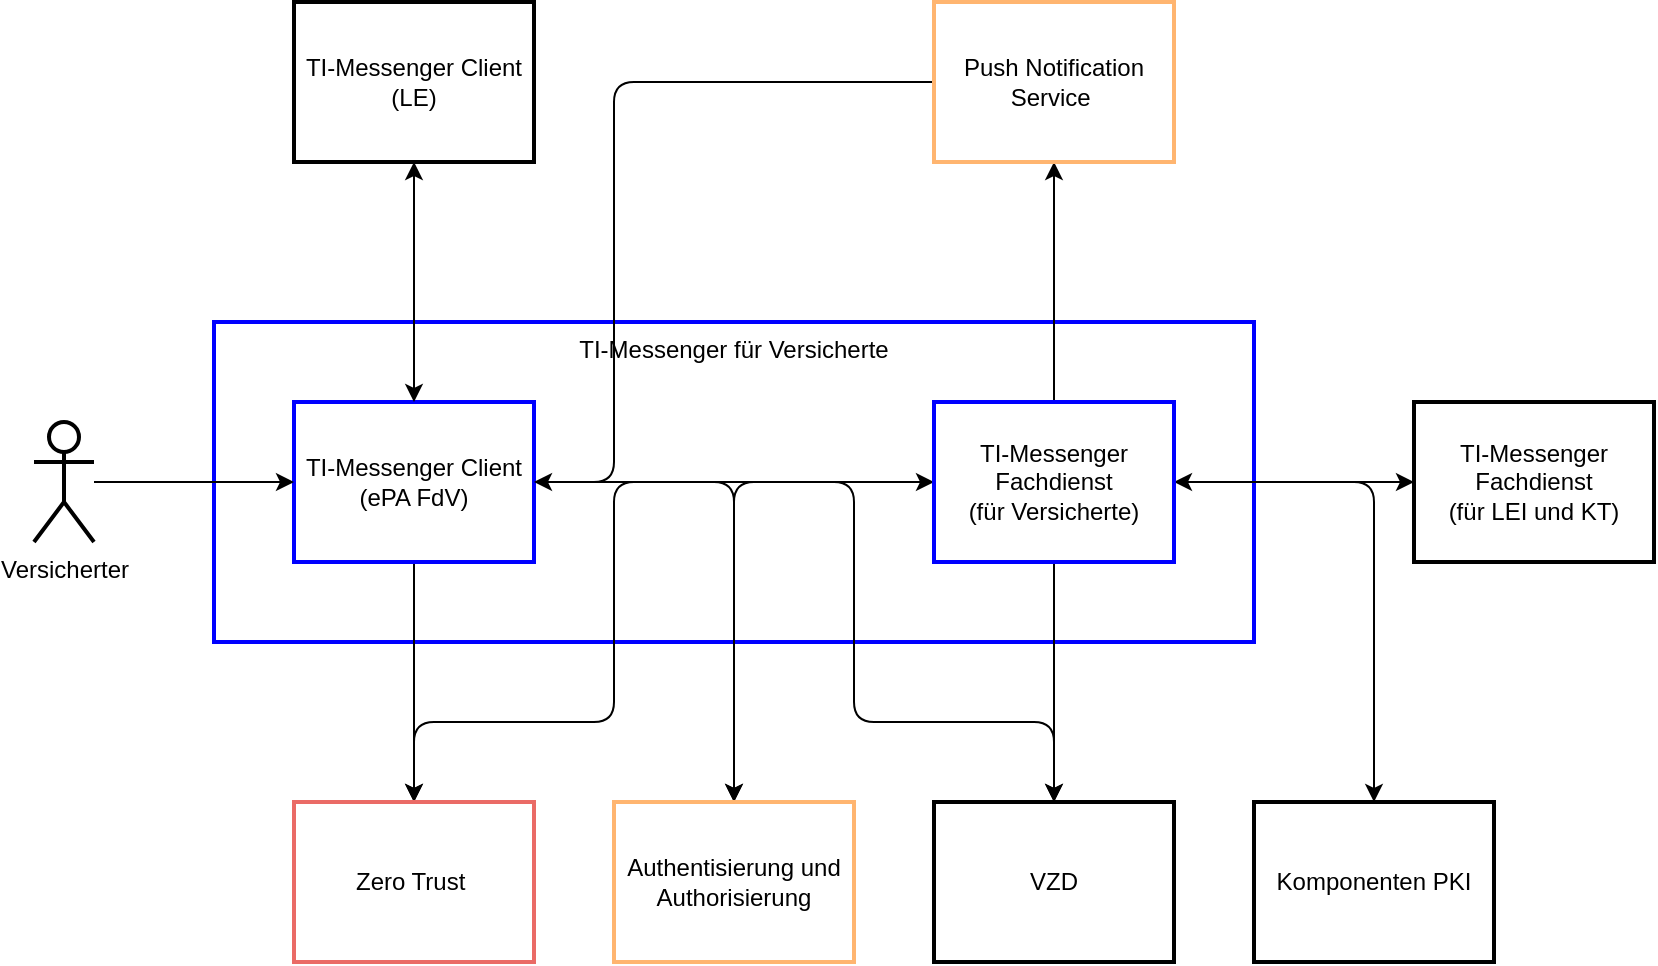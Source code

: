 <mxfile>
    <diagram name="Overview" id="gc1YbI-Wx7_Q_iwZn_eA">
        <mxGraphModel dx="1553" dy="1373" grid="1" gridSize="10" guides="1" tooltips="1" connect="1" arrows="1" fold="1" page="1" pageScale="1" pageWidth="1169" pageHeight="827" math="0" shadow="0">
            <root>
                <mxCell id="0"/>
                <mxCell id="1" parent="0"/>
                <mxCell id="ejHJoWQ4-AMJ1VvW92XO-1" value="TI-Messenger für Versicherte" style="rounded=0;whiteSpace=wrap;html=1;verticalAlign=top;strokeColor=#0000FF;strokeWidth=2;" parent="1" vertex="1">
                    <mxGeometry x="120" y="120" width="520" height="160" as="geometry"/>
                </mxCell>
                <mxCell id="ejHJoWQ4-AMJ1VvW92XO-7" style="edgeStyle=orthogonalEdgeStyle;rounded=0;orthogonalLoop=1;jettySize=auto;html=1;entryX=0;entryY=0.5;entryDx=0;entryDy=0;" parent="1" source="yt_74iejyjVCjCeiJqDR-1" target="yt_74iejyjVCjCeiJqDR-2" edge="1">
                    <mxGeometry relative="1" as="geometry"/>
                </mxCell>
                <mxCell id="ejHJoWQ4-AMJ1VvW92XO-9" style="edgeStyle=orthogonalEdgeStyle;rounded=0;orthogonalLoop=1;jettySize=auto;html=1;entryX=0.5;entryY=0;entryDx=0;entryDy=0;" parent="1" source="yt_74iejyjVCjCeiJqDR-1" target="yt_74iejyjVCjCeiJqDR-5" edge="1">
                    <mxGeometry relative="1" as="geometry"/>
                </mxCell>
                <mxCell id="ejHJoWQ4-AMJ1VvW92XO-10" style="edgeStyle=orthogonalEdgeStyle;rounded=1;orthogonalLoop=1;jettySize=auto;html=1;entryX=0.5;entryY=0;entryDx=0;entryDy=0;" parent="1" source="yt_74iejyjVCjCeiJqDR-1" target="ejHJoWQ4-AMJ1VvW92XO-3" edge="1">
                    <mxGeometry relative="1" as="geometry">
                        <Array as="points">
                            <mxPoint x="440" y="200"/>
                            <mxPoint x="440" y="320"/>
                            <mxPoint x="540" y="320"/>
                        </Array>
                    </mxGeometry>
                </mxCell>
                <mxCell id="ejHJoWQ4-AMJ1VvW92XO-11" style="edgeStyle=orthogonalEdgeStyle;rounded=1;orthogonalLoop=1;jettySize=auto;html=1;entryX=0.5;entryY=0;entryDx=0;entryDy=0;" parent="1" source="yt_74iejyjVCjCeiJqDR-1" target="ejHJoWQ4-AMJ1VvW92XO-2" edge="1">
                    <mxGeometry relative="1" as="geometry"/>
                </mxCell>
                <mxCell id="yt_74iejyjVCjCeiJqDR-1" value="TI-Messenger Client&lt;br&gt;(ePA FdV)" style="rounded=0;whiteSpace=wrap;html=1;strokeColor=#0000FF;strokeWidth=2;" parent="1" vertex="1">
                    <mxGeometry x="160" y="160" width="120" height="80" as="geometry"/>
                </mxCell>
                <mxCell id="ejHJoWQ4-AMJ1VvW92XO-8" style="edgeStyle=orthogonalEdgeStyle;rounded=0;orthogonalLoop=1;jettySize=auto;html=1;entryX=0;entryY=0.5;entryDx=0;entryDy=0;startArrow=classic;startFill=1;" parent="1" source="yt_74iejyjVCjCeiJqDR-2" target="ejHJoWQ4-AMJ1VvW92XO-6" edge="1">
                    <mxGeometry relative="1" as="geometry"/>
                </mxCell>
                <mxCell id="ejHJoWQ4-AMJ1VvW92XO-12" style="edgeStyle=orthogonalEdgeStyle;rounded=1;orthogonalLoop=1;jettySize=auto;html=1;entryX=0.5;entryY=0;entryDx=0;entryDy=0;" parent="1" source="yt_74iejyjVCjCeiJqDR-2" target="ejHJoWQ4-AMJ1VvW92XO-4" edge="1">
                    <mxGeometry relative="1" as="geometry"/>
                </mxCell>
                <mxCell id="ejHJoWQ4-AMJ1VvW92XO-14" style="edgeStyle=orthogonalEdgeStyle;rounded=0;orthogonalLoop=1;jettySize=auto;html=1;entryX=0.5;entryY=0;entryDx=0;entryDy=0;" parent="1" source="yt_74iejyjVCjCeiJqDR-2" target="ejHJoWQ4-AMJ1VvW92XO-3" edge="1">
                    <mxGeometry relative="1" as="geometry"/>
                </mxCell>
                <mxCell id="ejHJoWQ4-AMJ1VvW92XO-15" style="edgeStyle=orthogonalEdgeStyle;rounded=1;orthogonalLoop=1;jettySize=auto;html=1;entryX=0.5;entryY=0;entryDx=0;entryDy=0;" parent="1" source="yt_74iejyjVCjCeiJqDR-2" target="ejHJoWQ4-AMJ1VvW92XO-2" edge="1">
                    <mxGeometry relative="1" as="geometry"/>
                </mxCell>
                <mxCell id="ejHJoWQ4-AMJ1VvW92XO-17" style="edgeStyle=orthogonalEdgeStyle;rounded=0;orthogonalLoop=1;jettySize=auto;html=1;entryX=0.5;entryY=1;entryDx=0;entryDy=0;" parent="1" source="yt_74iejyjVCjCeiJqDR-2" target="ejHJoWQ4-AMJ1VvW92XO-16" edge="1">
                    <mxGeometry relative="1" as="geometry"/>
                </mxCell>
                <mxCell id="ejHJoWQ4-AMJ1VvW92XO-21" style="edgeStyle=orthogonalEdgeStyle;rounded=1;orthogonalLoop=1;jettySize=auto;html=1;entryX=0.5;entryY=0;entryDx=0;entryDy=0;" parent="1" source="yt_74iejyjVCjCeiJqDR-2" target="yt_74iejyjVCjCeiJqDR-5" edge="1">
                    <mxGeometry relative="1" as="geometry">
                        <Array as="points">
                            <mxPoint x="320" y="200"/>
                            <mxPoint x="320" y="320"/>
                            <mxPoint x="220" y="320"/>
                        </Array>
                    </mxGeometry>
                </mxCell>
                <mxCell id="yt_74iejyjVCjCeiJqDR-2" value="TI-Messenger Fachdienst&lt;br&gt;(für Versicherte)" style="rounded=0;whiteSpace=wrap;html=1;strokeColor=#0000FF;strokeWidth=2;" parent="1" vertex="1">
                    <mxGeometry x="480" y="160" width="120" height="80" as="geometry"/>
                </mxCell>
                <mxCell id="ejHJoWQ4-AMJ1VvW92XO-13" style="edgeStyle=orthogonalEdgeStyle;rounded=0;orthogonalLoop=1;jettySize=auto;html=1;" parent="1" source="yt_74iejyjVCjCeiJqDR-3" target="yt_74iejyjVCjCeiJqDR-1" edge="1">
                    <mxGeometry relative="1" as="geometry"/>
                </mxCell>
                <mxCell id="yt_74iejyjVCjCeiJqDR-3" value="Versicherter" style="shape=umlActor;verticalLabelPosition=bottom;verticalAlign=top;html=1;outlineConnect=0;strokeWidth=2;" parent="1" vertex="1">
                    <mxGeometry x="30" y="170" width="30" height="60" as="geometry"/>
                </mxCell>
                <mxCell id="yt_74iejyjVCjCeiJqDR-5" value="Zero Trust&amp;nbsp;" style="rounded=0;whiteSpace=wrap;html=1;strokeColor=#EA6B66;strokeWidth=2;" parent="1" vertex="1">
                    <mxGeometry x="160" y="360" width="120" height="80" as="geometry"/>
                </mxCell>
                <mxCell id="ejHJoWQ4-AMJ1VvW92XO-2" value="Authentisierung und Authorisierung" style="rounded=0;whiteSpace=wrap;html=1;strokeWidth=2;strokeColor=#FFB570;" parent="1" vertex="1">
                    <mxGeometry x="320" y="360" width="120" height="80" as="geometry"/>
                </mxCell>
                <mxCell id="ejHJoWQ4-AMJ1VvW92XO-3" value="VZD" style="rounded=0;whiteSpace=wrap;html=1;strokeWidth=2;" parent="1" vertex="1">
                    <mxGeometry x="480" y="360" width="120" height="80" as="geometry"/>
                </mxCell>
                <mxCell id="ejHJoWQ4-AMJ1VvW92XO-4" value="Komponenten PKI" style="rounded=0;whiteSpace=wrap;html=1;strokeWidth=2;" parent="1" vertex="1">
                    <mxGeometry x="640" y="360" width="120" height="80" as="geometry"/>
                </mxCell>
                <mxCell id="ejHJoWQ4-AMJ1VvW92XO-6" value="TI-Messenger Fachdienst&lt;br&gt;(für LEI und KT)" style="rounded=0;whiteSpace=wrap;html=1;verticalAlign=middle;strokeWidth=2;" parent="1" vertex="1">
                    <mxGeometry x="720" y="160" width="120" height="80" as="geometry"/>
                </mxCell>
                <mxCell id="ejHJoWQ4-AMJ1VvW92XO-18" style="edgeStyle=orthogonalEdgeStyle;rounded=1;orthogonalLoop=1;jettySize=auto;html=1;entryX=1;entryY=0.5;entryDx=0;entryDy=0;" parent="1" source="ejHJoWQ4-AMJ1VvW92XO-16" target="yt_74iejyjVCjCeiJqDR-1" edge="1">
                    <mxGeometry relative="1" as="geometry">
                        <Array as="points">
                            <mxPoint x="320"/>
                            <mxPoint x="320" y="200"/>
                        </Array>
                    </mxGeometry>
                </mxCell>
                <mxCell id="ejHJoWQ4-AMJ1VvW92XO-16" value="Push Notification Service&amp;nbsp;" style="rounded=0;whiteSpace=wrap;html=1;strokeWidth=2;strokeColor=#FFB570;" parent="1" vertex="1">
                    <mxGeometry x="480" y="-40" width="120" height="80" as="geometry"/>
                </mxCell>
                <mxCell id="ejHJoWQ4-AMJ1VvW92XO-20" style="edgeStyle=orthogonalEdgeStyle;rounded=0;orthogonalLoop=1;jettySize=auto;html=1;entryX=0.5;entryY=0;entryDx=0;entryDy=0;startArrow=classic;startFill=1;" parent="1" source="ejHJoWQ4-AMJ1VvW92XO-19" target="yt_74iejyjVCjCeiJqDR-1" edge="1">
                    <mxGeometry relative="1" as="geometry"/>
                </mxCell>
                <mxCell id="ejHJoWQ4-AMJ1VvW92XO-19" value="TI-Messenger Client&lt;br&gt;(LE)" style="rounded=0;whiteSpace=wrap;html=1;strokeColor=#000000;strokeWidth=2;" parent="1" vertex="1">
                    <mxGeometry x="160" y="-40" width="120" height="80" as="geometry"/>
                </mxCell>
            </root>
        </mxGraphModel>
    </diagram>
</mxfile>